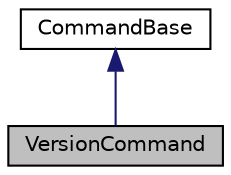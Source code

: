 digraph "VersionCommand"
{
 // LATEX_PDF_SIZE
  edge [fontname="Helvetica",fontsize="10",labelfontname="Helvetica",labelfontsize="10"];
  node [fontname="Helvetica",fontsize="10",shape=record];
  Node1 [label="VersionCommand",height=0.2,width=0.4,color="black", fillcolor="grey75", style="filled", fontcolor="black",tooltip="COmado para mostrar la version de Next."];
  Node2 -> Node1 [dir="back",color="midnightblue",fontsize="10",style="solid"];
  Node2 [label="CommandBase",height=0.2,width=0.4,color="black", fillcolor="white", style="filled",URL="$class_command_base.html",tooltip="Es la Clase de la que heredantodos los Comandos de Next."];
}
